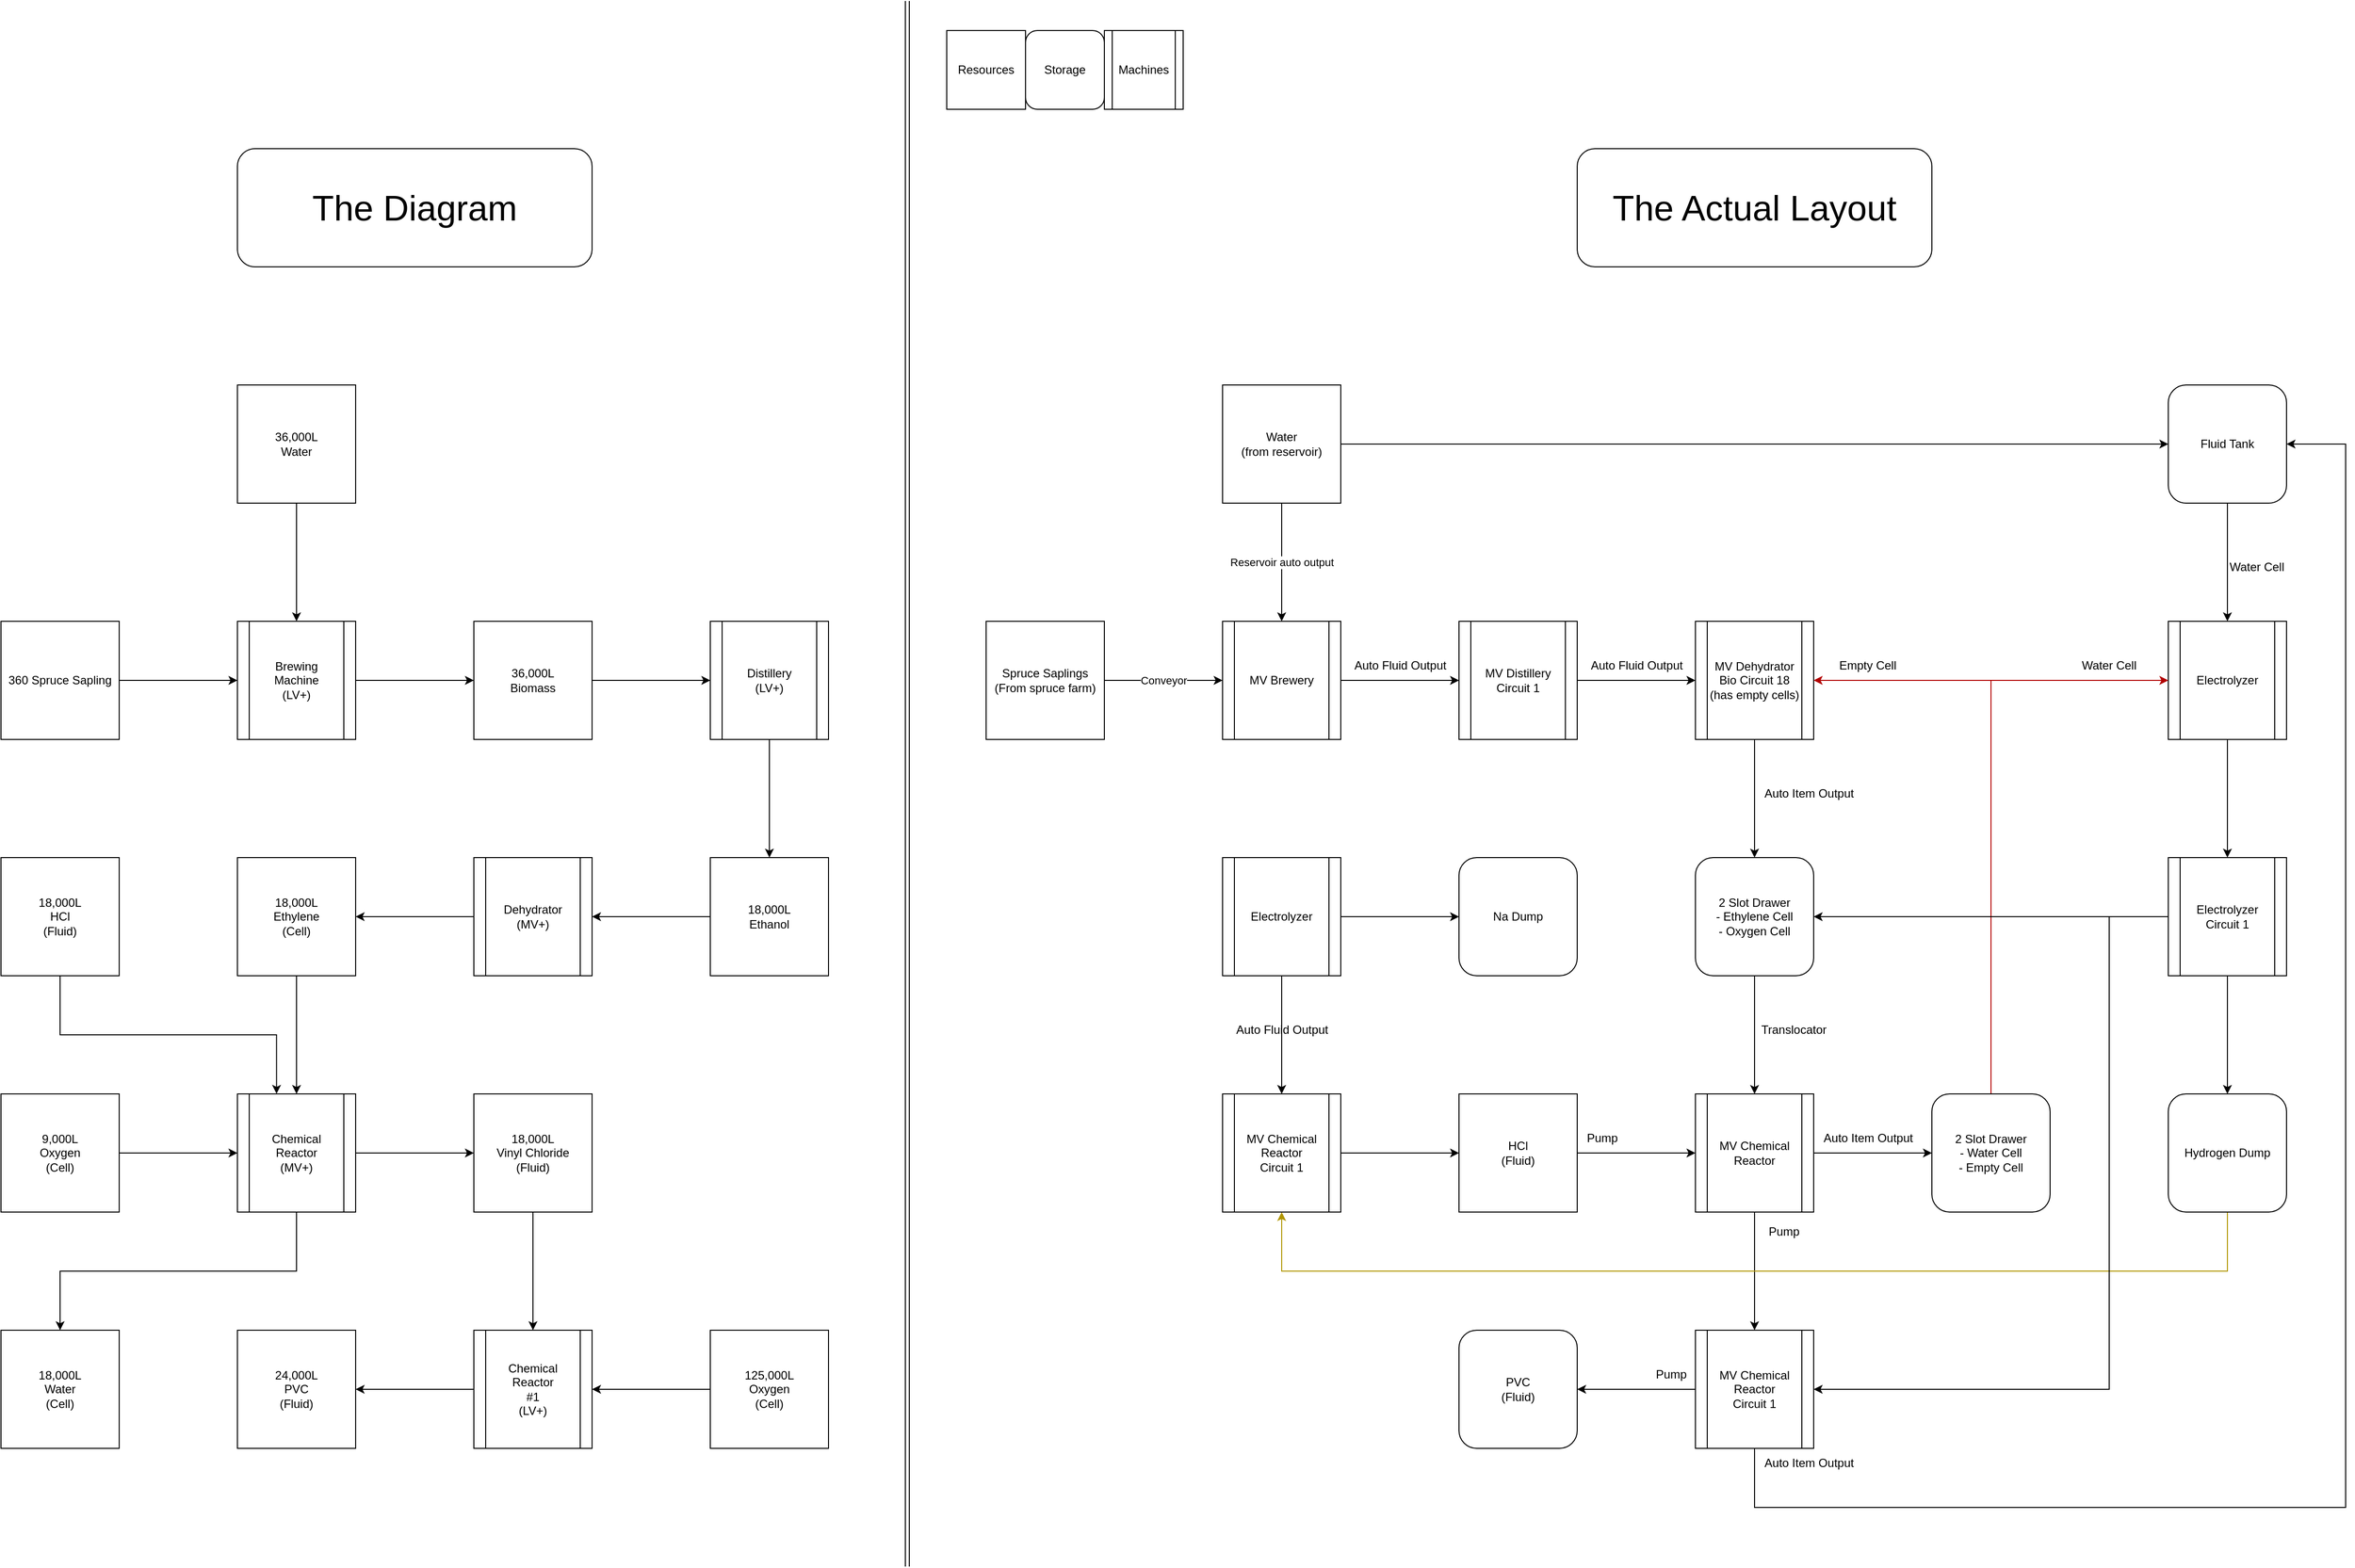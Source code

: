 <mxfile version="21.0.4" type="github">
  <diagram name="Page-1" id="oLp8PXrFoAo25mWbSfcb">
    <mxGraphModel dx="1466" dy="1898" grid="1" gridSize="10" guides="1" tooltips="1" connect="1" arrows="1" fold="1" page="1" pageScale="1" pageWidth="850" pageHeight="1100" math="0" shadow="0">
      <root>
        <mxCell id="0" />
        <mxCell id="1" parent="0" />
        <mxCell id="z9_6NJVO3Y7MdxRCK-k6-3" value="" style="edgeStyle=orthogonalEdgeStyle;rounded=0;orthogonalLoop=1;jettySize=auto;html=1;entryX=0;entryY=0.5;entryDx=0;entryDy=0;" parent="1" source="z9_6NJVO3Y7MdxRCK-k6-1" target="0bMyIWMPU83hLZPshQtl-1" edge="1">
          <mxGeometry relative="1" as="geometry">
            <mxPoint x="360" y="-80" as="targetPoint" />
            <Array as="points" />
          </mxGeometry>
        </mxCell>
        <mxCell id="z9_6NJVO3Y7MdxRCK-k6-1" value="360 Spruce Sapling" style="whiteSpace=wrap;html=1;aspect=fixed;" parent="1" vertex="1">
          <mxGeometry x="120" y="-160" width="120" height="120" as="geometry" />
        </mxCell>
        <mxCell id="0bMyIWMPU83hLZPshQtl-6" style="edgeStyle=orthogonalEdgeStyle;rounded=0;orthogonalLoop=1;jettySize=auto;html=1;entryX=0.5;entryY=0;entryDx=0;entryDy=0;" edge="1" parent="1" source="z9_6NJVO3Y7MdxRCK-k6-4" target="0bMyIWMPU83hLZPshQtl-1">
          <mxGeometry relative="1" as="geometry" />
        </mxCell>
        <mxCell id="z9_6NJVO3Y7MdxRCK-k6-4" value="36,000L&lt;br&gt;Water" style="whiteSpace=wrap;html=1;aspect=fixed;" parent="1" vertex="1">
          <mxGeometry x="360" y="-400" width="120" height="120" as="geometry" />
        </mxCell>
        <mxCell id="0bMyIWMPU83hLZPshQtl-8" style="edgeStyle=orthogonalEdgeStyle;rounded=0;orthogonalLoop=1;jettySize=auto;html=1;exitX=1;exitY=0.5;exitDx=0;exitDy=0;entryX=0;entryY=0.5;entryDx=0;entryDy=0;" edge="1" parent="1" source="z9_6NJVO3Y7MdxRCK-k6-6" target="0bMyIWMPU83hLZPshQtl-2">
          <mxGeometry relative="1" as="geometry" />
        </mxCell>
        <mxCell id="z9_6NJVO3Y7MdxRCK-k6-6" value="36,000L&lt;br&gt;Biomass" style="whiteSpace=wrap;html=1;aspect=fixed;" parent="1" vertex="1">
          <mxGeometry x="600" y="-160" width="120" height="120" as="geometry" />
        </mxCell>
        <mxCell id="0bMyIWMPU83hLZPshQtl-11" style="edgeStyle=orthogonalEdgeStyle;rounded=0;orthogonalLoop=1;jettySize=auto;html=1;" edge="1" parent="1" source="z9_6NJVO3Y7MdxRCK-k6-12" target="0bMyIWMPU83hLZPshQtl-4">
          <mxGeometry relative="1" as="geometry" />
        </mxCell>
        <mxCell id="z9_6NJVO3Y7MdxRCK-k6-12" value="18,000L&lt;br&gt;Ethanol" style="whiteSpace=wrap;html=1;aspect=fixed;" parent="1" vertex="1">
          <mxGeometry x="840" y="80" width="120" height="120" as="geometry" />
        </mxCell>
        <mxCell id="0bMyIWMPU83hLZPshQtl-16" style="edgeStyle=orthogonalEdgeStyle;rounded=0;orthogonalLoop=1;jettySize=auto;html=1;entryX=0.5;entryY=0;entryDx=0;entryDy=0;" edge="1" parent="1" source="z9_6NJVO3Y7MdxRCK-k6-21" target="0bMyIWMPU83hLZPshQtl-15">
          <mxGeometry relative="1" as="geometry" />
        </mxCell>
        <mxCell id="z9_6NJVO3Y7MdxRCK-k6-21" value="18,000L&lt;br&gt;Ethylene&lt;br&gt;(Cell)" style="whiteSpace=wrap;html=1;aspect=fixed;" parent="1" vertex="1">
          <mxGeometry x="360" y="80" width="120" height="120" as="geometry" />
        </mxCell>
        <mxCell id="0bMyIWMPU83hLZPshQtl-7" style="edgeStyle=orthogonalEdgeStyle;rounded=0;orthogonalLoop=1;jettySize=auto;html=1;exitX=1;exitY=0.5;exitDx=0;exitDy=0;entryX=0;entryY=0.5;entryDx=0;entryDy=0;" edge="1" parent="1" source="0bMyIWMPU83hLZPshQtl-1" target="z9_6NJVO3Y7MdxRCK-k6-6">
          <mxGeometry relative="1" as="geometry" />
        </mxCell>
        <mxCell id="0bMyIWMPU83hLZPshQtl-1" value="Brewing&lt;br&gt;Machine&lt;br&gt;(LV+)" style="shape=process;whiteSpace=wrap;html=1;backgroundOutline=1;" vertex="1" parent="1">
          <mxGeometry x="360" y="-160" width="120" height="120" as="geometry" />
        </mxCell>
        <mxCell id="0bMyIWMPU83hLZPshQtl-10" style="edgeStyle=orthogonalEdgeStyle;rounded=0;orthogonalLoop=1;jettySize=auto;html=1;exitX=0.5;exitY=1;exitDx=0;exitDy=0;entryX=0.5;entryY=0;entryDx=0;entryDy=0;" edge="1" parent="1" source="0bMyIWMPU83hLZPshQtl-2" target="z9_6NJVO3Y7MdxRCK-k6-12">
          <mxGeometry relative="1" as="geometry" />
        </mxCell>
        <mxCell id="0bMyIWMPU83hLZPshQtl-2" value="Distillery&lt;br&gt;(LV+)" style="shape=process;whiteSpace=wrap;html=1;backgroundOutline=1;" vertex="1" parent="1">
          <mxGeometry x="840" y="-160" width="120" height="120" as="geometry" />
        </mxCell>
        <mxCell id="0bMyIWMPU83hLZPshQtl-12" style="edgeStyle=orthogonalEdgeStyle;rounded=0;orthogonalLoop=1;jettySize=auto;html=1;exitX=0;exitY=0.5;exitDx=0;exitDy=0;" edge="1" parent="1" source="0bMyIWMPU83hLZPshQtl-4" target="z9_6NJVO3Y7MdxRCK-k6-21">
          <mxGeometry relative="1" as="geometry" />
        </mxCell>
        <mxCell id="0bMyIWMPU83hLZPshQtl-4" value="Dehydrator&lt;br&gt;(MV+)" style="shape=process;whiteSpace=wrap;html=1;backgroundOutline=1;" vertex="1" parent="1">
          <mxGeometry x="600" y="80" width="120" height="120" as="geometry" />
        </mxCell>
        <mxCell id="0bMyIWMPU83hLZPshQtl-17" style="edgeStyle=orthogonalEdgeStyle;rounded=0;orthogonalLoop=1;jettySize=auto;html=1;entryX=0.331;entryY=-0.001;entryDx=0;entryDy=0;entryPerimeter=0;" edge="1" parent="1" source="0bMyIWMPU83hLZPshQtl-13" target="0bMyIWMPU83hLZPshQtl-15">
          <mxGeometry relative="1" as="geometry">
            <Array as="points">
              <mxPoint x="180" y="260" />
              <mxPoint x="400" y="260" />
            </Array>
          </mxGeometry>
        </mxCell>
        <mxCell id="0bMyIWMPU83hLZPshQtl-13" value="18,000L&lt;br&gt;HCl&lt;br&gt;(Fluid)" style="whiteSpace=wrap;html=1;aspect=fixed;" vertex="1" parent="1">
          <mxGeometry x="120" y="80" width="120" height="120" as="geometry" />
        </mxCell>
        <mxCell id="0bMyIWMPU83hLZPshQtl-18" style="edgeStyle=orthogonalEdgeStyle;rounded=0;orthogonalLoop=1;jettySize=auto;html=1;entryX=0;entryY=0.5;entryDx=0;entryDy=0;" edge="1" parent="1" source="0bMyIWMPU83hLZPshQtl-14" target="0bMyIWMPU83hLZPshQtl-15">
          <mxGeometry relative="1" as="geometry" />
        </mxCell>
        <mxCell id="0bMyIWMPU83hLZPshQtl-14" value="9,000L&lt;br&gt;Oxygen&lt;br&gt;(Cell)" style="whiteSpace=wrap;html=1;aspect=fixed;" vertex="1" parent="1">
          <mxGeometry x="120" y="320" width="120" height="120" as="geometry" />
        </mxCell>
        <mxCell id="0bMyIWMPU83hLZPshQtl-20" style="edgeStyle=orthogonalEdgeStyle;rounded=0;orthogonalLoop=1;jettySize=auto;html=1;entryX=0;entryY=0.5;entryDx=0;entryDy=0;" edge="1" parent="1" source="0bMyIWMPU83hLZPshQtl-15" target="0bMyIWMPU83hLZPshQtl-19">
          <mxGeometry relative="1" as="geometry" />
        </mxCell>
        <mxCell id="0bMyIWMPU83hLZPshQtl-22" style="edgeStyle=orthogonalEdgeStyle;rounded=0;orthogonalLoop=1;jettySize=auto;html=1;entryX=0.5;entryY=0;entryDx=0;entryDy=0;" edge="1" parent="1" source="0bMyIWMPU83hLZPshQtl-15" target="0bMyIWMPU83hLZPshQtl-21">
          <mxGeometry relative="1" as="geometry">
            <Array as="points">
              <mxPoint x="420" y="500" />
              <mxPoint x="180" y="500" />
            </Array>
          </mxGeometry>
        </mxCell>
        <mxCell id="0bMyIWMPU83hLZPshQtl-15" value="Chemical Reactor&lt;br&gt;(MV+)" style="shape=process;whiteSpace=wrap;html=1;backgroundOutline=1;" vertex="1" parent="1">
          <mxGeometry x="360" y="320" width="120" height="120" as="geometry" />
        </mxCell>
        <mxCell id="0bMyIWMPU83hLZPshQtl-31" style="edgeStyle=orthogonalEdgeStyle;rounded=0;orthogonalLoop=1;jettySize=auto;html=1;entryX=0.5;entryY=0;entryDx=0;entryDy=0;" edge="1" parent="1" source="0bMyIWMPU83hLZPshQtl-19" target="0bMyIWMPU83hLZPshQtl-28">
          <mxGeometry relative="1" as="geometry" />
        </mxCell>
        <mxCell id="0bMyIWMPU83hLZPshQtl-19" value="18,000L&lt;br&gt;Vinyl Chloride&lt;br&gt;(Fluid)" style="whiteSpace=wrap;html=1;aspect=fixed;" vertex="1" parent="1">
          <mxGeometry x="600" y="320" width="120" height="120" as="geometry" />
        </mxCell>
        <mxCell id="0bMyIWMPU83hLZPshQtl-21" value="18,000L&lt;br&gt;Water&lt;br&gt;(Cell)" style="whiteSpace=wrap;html=1;aspect=fixed;" vertex="1" parent="1">
          <mxGeometry x="120" y="560" width="120" height="120" as="geometry" />
        </mxCell>
        <mxCell id="0bMyIWMPU83hLZPshQtl-34" style="edgeStyle=orthogonalEdgeStyle;rounded=0;orthogonalLoop=1;jettySize=auto;html=1;entryX=1;entryY=0.5;entryDx=0;entryDy=0;" edge="1" parent="1" source="0bMyIWMPU83hLZPshQtl-28" target="0bMyIWMPU83hLZPshQtl-33">
          <mxGeometry relative="1" as="geometry" />
        </mxCell>
        <mxCell id="0bMyIWMPU83hLZPshQtl-28" value="Chemical Reactor&lt;br&gt;#1&lt;br&gt;(LV+)" style="shape=process;whiteSpace=wrap;html=1;backgroundOutline=1;" vertex="1" parent="1">
          <mxGeometry x="600" y="560" width="120" height="120" as="geometry" />
        </mxCell>
        <mxCell id="0bMyIWMPU83hLZPshQtl-30" style="edgeStyle=orthogonalEdgeStyle;rounded=0;orthogonalLoop=1;jettySize=auto;html=1;entryX=1;entryY=0.5;entryDx=0;entryDy=0;" edge="1" parent="1" source="0bMyIWMPU83hLZPshQtl-29" target="0bMyIWMPU83hLZPshQtl-28">
          <mxGeometry relative="1" as="geometry" />
        </mxCell>
        <mxCell id="0bMyIWMPU83hLZPshQtl-29" value="125,000L&lt;br&gt;Oxygen&lt;br&gt;(Cell)" style="whiteSpace=wrap;html=1;aspect=fixed;" vertex="1" parent="1">
          <mxGeometry x="840" y="560" width="120" height="120" as="geometry" />
        </mxCell>
        <mxCell id="0bMyIWMPU83hLZPshQtl-33" value="24,000L&lt;br&gt;PVC&lt;br&gt;(Fluid)" style="whiteSpace=wrap;html=1;aspect=fixed;" vertex="1" parent="1">
          <mxGeometry x="360" y="560" width="120" height="120" as="geometry" />
        </mxCell>
        <mxCell id="0bMyIWMPU83hLZPshQtl-35" value="&lt;font style=&quot;font-size: 36px;&quot;&gt;The Diagram&lt;/font&gt;" style="rounded=1;whiteSpace=wrap;html=1;" vertex="1" parent="1">
          <mxGeometry x="360" y="-640" width="360" height="120" as="geometry" />
        </mxCell>
        <mxCell id="0bMyIWMPU83hLZPshQtl-36" value="&lt;font style=&quot;font-size: 36px;&quot;&gt;The Actual Layout&lt;/font&gt;" style="rounded=1;whiteSpace=wrap;html=1;" vertex="1" parent="1">
          <mxGeometry x="1720" y="-640" width="360" height="120" as="geometry" />
        </mxCell>
        <mxCell id="0bMyIWMPU83hLZPshQtl-39" value="Resources" style="rounded=0;whiteSpace=wrap;html=1;" vertex="1" parent="1">
          <mxGeometry x="1080" y="-760" width="80" height="80" as="geometry" />
        </mxCell>
        <mxCell id="0bMyIWMPU83hLZPshQtl-41" value="Machines" style="shape=process;whiteSpace=wrap;html=1;backgroundOutline=1;" vertex="1" parent="1">
          <mxGeometry x="1240" y="-760" width="80" height="80" as="geometry" />
        </mxCell>
        <mxCell id="0bMyIWMPU83hLZPshQtl-44" value="MV Brewery" style="shape=process;whiteSpace=wrap;html=1;backgroundOutline=1;" vertex="1" parent="1">
          <mxGeometry x="1360" y="-160" width="120" height="120" as="geometry" />
        </mxCell>
        <mxCell id="0bMyIWMPU83hLZPshQtl-45" value="Spruce Saplings&lt;br&gt;(From spruce farm)" style="whiteSpace=wrap;html=1;aspect=fixed;rounded=0;glass=0;shadow=0;" vertex="1" parent="1">
          <mxGeometry x="1120" y="-160" width="120" height="120" as="geometry" />
        </mxCell>
        <mxCell id="0bMyIWMPU83hLZPshQtl-114" style="edgeStyle=orthogonalEdgeStyle;rounded=0;orthogonalLoop=1;jettySize=auto;html=1;entryX=0;entryY=0.5;entryDx=0;entryDy=0;" edge="1" parent="1" source="0bMyIWMPU83hLZPshQtl-54" target="0bMyIWMPU83hLZPshQtl-111">
          <mxGeometry relative="1" as="geometry" />
        </mxCell>
        <mxCell id="0bMyIWMPU83hLZPshQtl-54" value="Water&lt;br&gt;(from reservoir)" style="whiteSpace=wrap;html=1;aspect=fixed;" vertex="1" parent="1">
          <mxGeometry x="1360" y="-400" width="120" height="120" as="geometry" />
        </mxCell>
        <mxCell id="0bMyIWMPU83hLZPshQtl-68" style="edgeStyle=orthogonalEdgeStyle;rounded=0;orthogonalLoop=1;jettySize=auto;html=1;entryX=0;entryY=0.5;entryDx=0;entryDy=0;" edge="1" parent="1" source="0bMyIWMPU83hLZPshQtl-57" target="0bMyIWMPU83hLZPshQtl-67">
          <mxGeometry relative="1" as="geometry" />
        </mxCell>
        <mxCell id="0bMyIWMPU83hLZPshQtl-57" value="MV Distillery&lt;br&gt;Circuit 1" style="shape=process;whiteSpace=wrap;html=1;backgroundOutline=1;" vertex="1" parent="1">
          <mxGeometry x="1600" y="-160" width="120" height="120" as="geometry" />
        </mxCell>
        <mxCell id="0bMyIWMPU83hLZPshQtl-60" value="" style="endArrow=classic;html=1;rounded=0;entryX=0.5;entryY=0;entryDx=0;entryDy=0;" edge="1" parent="1" target="0bMyIWMPU83hLZPshQtl-44">
          <mxGeometry relative="1" as="geometry">
            <mxPoint x="1420" y="-280" as="sourcePoint" />
            <mxPoint x="1520" y="-280" as="targetPoint" />
          </mxGeometry>
        </mxCell>
        <mxCell id="0bMyIWMPU83hLZPshQtl-61" value="Reservoir auto output" style="edgeLabel;resizable=0;html=1;align=center;verticalAlign=middle;" connectable="0" vertex="1" parent="0bMyIWMPU83hLZPshQtl-60">
          <mxGeometry relative="1" as="geometry" />
        </mxCell>
        <mxCell id="0bMyIWMPU83hLZPshQtl-62" value="" style="endArrow=classic;html=1;rounded=0;" edge="1" parent="1" target="0bMyIWMPU83hLZPshQtl-44">
          <mxGeometry relative="1" as="geometry">
            <mxPoint x="1240" y="-100" as="sourcePoint" />
            <mxPoint x="1340" y="-100" as="targetPoint" />
          </mxGeometry>
        </mxCell>
        <mxCell id="0bMyIWMPU83hLZPshQtl-63" value="Conveyor" style="edgeLabel;resizable=0;html=1;align=center;verticalAlign=middle;" connectable="0" vertex="1" parent="0bMyIWMPU83hLZPshQtl-62">
          <mxGeometry relative="1" as="geometry" />
        </mxCell>
        <mxCell id="0bMyIWMPU83hLZPshQtl-64" value="" style="endArrow=classic;html=1;rounded=0;entryX=0;entryY=0.5;entryDx=0;entryDy=0;" edge="1" parent="1" target="0bMyIWMPU83hLZPshQtl-57">
          <mxGeometry relative="1" as="geometry">
            <mxPoint x="1480" y="-100" as="sourcePoint" />
            <mxPoint x="1580" y="-100" as="targetPoint" />
          </mxGeometry>
        </mxCell>
        <mxCell id="0bMyIWMPU83hLZPshQtl-66" value="Auto Fluid Output" style="text;html=1;align=center;verticalAlign=middle;resizable=0;points=[];autosize=1;strokeColor=none;fillColor=none;" vertex="1" parent="1">
          <mxGeometry x="1480" y="-130" width="120" height="30" as="geometry" />
        </mxCell>
        <mxCell id="0bMyIWMPU83hLZPshQtl-101" style="edgeStyle=orthogonalEdgeStyle;rounded=0;orthogonalLoop=1;jettySize=auto;html=1;entryX=0.5;entryY=0;entryDx=0;entryDy=0;" edge="1" parent="1" source="0bMyIWMPU83hLZPshQtl-67" target="0bMyIWMPU83hLZPshQtl-74">
          <mxGeometry relative="1" as="geometry" />
        </mxCell>
        <mxCell id="0bMyIWMPU83hLZPshQtl-67" value="MV Dehydrator&lt;br&gt;Bio Circuit 18&lt;br&gt;(has empty cells)" style="shape=process;whiteSpace=wrap;html=1;backgroundOutline=1;" vertex="1" parent="1">
          <mxGeometry x="1840" y="-160" width="120" height="120" as="geometry" />
        </mxCell>
        <mxCell id="0bMyIWMPU83hLZPshQtl-70" value="Auto Fluid Output" style="text;html=1;align=center;verticalAlign=middle;resizable=0;points=[];autosize=1;strokeColor=none;fillColor=none;" vertex="1" parent="1">
          <mxGeometry x="1720" y="-130" width="120" height="30" as="geometry" />
        </mxCell>
        <mxCell id="0bMyIWMPU83hLZPshQtl-103" style="edgeStyle=orthogonalEdgeStyle;rounded=0;orthogonalLoop=1;jettySize=auto;html=1;entryX=0.5;entryY=0;entryDx=0;entryDy=0;" edge="1" parent="1" source="0bMyIWMPU83hLZPshQtl-74" target="0bMyIWMPU83hLZPshQtl-86">
          <mxGeometry relative="1" as="geometry" />
        </mxCell>
        <mxCell id="0bMyIWMPU83hLZPshQtl-74" value="2 Slot Drawer&lt;br&gt;- Ethylene Cell&lt;br&gt;- Oxygen Cell" style="rounded=1;whiteSpace=wrap;html=1;" vertex="1" parent="1">
          <mxGeometry x="1840" y="80" width="120" height="120" as="geometry" />
        </mxCell>
        <mxCell id="0bMyIWMPU83hLZPshQtl-75" value="Storage" style="rounded=1;whiteSpace=wrap;html=1;" vertex="1" parent="1">
          <mxGeometry x="1160" y="-760" width="80" height="80" as="geometry" />
        </mxCell>
        <mxCell id="0bMyIWMPU83hLZPshQtl-102" style="edgeStyle=orthogonalEdgeStyle;rounded=0;orthogonalLoop=1;jettySize=auto;html=1;entryX=0;entryY=0.5;entryDx=0;entryDy=0;" edge="1" parent="1" source="0bMyIWMPU83hLZPshQtl-86" target="0bMyIWMPU83hLZPshQtl-90">
          <mxGeometry relative="1" as="geometry" />
        </mxCell>
        <mxCell id="0bMyIWMPU83hLZPshQtl-137" style="edgeStyle=orthogonalEdgeStyle;rounded=0;orthogonalLoop=1;jettySize=auto;html=1;entryX=0.5;entryY=0;entryDx=0;entryDy=0;" edge="1" parent="1" source="0bMyIWMPU83hLZPshQtl-86" target="0bMyIWMPU83hLZPshQtl-126">
          <mxGeometry relative="1" as="geometry" />
        </mxCell>
        <mxCell id="0bMyIWMPU83hLZPshQtl-86" value="MV Chemical&lt;br&gt;Reactor&lt;br&gt;" style="shape=process;whiteSpace=wrap;html=1;backgroundOutline=1;" vertex="1" parent="1">
          <mxGeometry x="1840" y="320" width="120" height="120" as="geometry" />
        </mxCell>
        <mxCell id="0bMyIWMPU83hLZPshQtl-105" style="edgeStyle=orthogonalEdgeStyle;rounded=0;orthogonalLoop=1;jettySize=auto;html=1;entryX=1;entryY=0.5;entryDx=0;entryDy=0;fillColor=#e51400;strokeColor=#B20000;" edge="1" parent="1" source="0bMyIWMPU83hLZPshQtl-90" target="0bMyIWMPU83hLZPshQtl-67">
          <mxGeometry relative="1" as="geometry">
            <Array as="points">
              <mxPoint x="2140" y="-100" />
            </Array>
          </mxGeometry>
        </mxCell>
        <mxCell id="0bMyIWMPU83hLZPshQtl-90" value="2 Slot Drawer&lt;br&gt;- Water Cell&lt;br&gt;- Empty Cell" style="rounded=1;whiteSpace=wrap;html=1;" vertex="1" parent="1">
          <mxGeometry x="2080" y="320" width="120" height="120" as="geometry" />
        </mxCell>
        <mxCell id="0bMyIWMPU83hLZPshQtl-107" value="Translocator" style="text;html=1;strokeColor=none;fillColor=none;align=center;verticalAlign=middle;whiteSpace=wrap;rounded=0;" vertex="1" parent="1">
          <mxGeometry x="1910" y="240" width="60" height="30" as="geometry" />
        </mxCell>
        <mxCell id="0bMyIWMPU83hLZPshQtl-108" value="Auto Item Output" style="text;html=1;align=center;verticalAlign=middle;resizable=0;points=[];autosize=1;strokeColor=none;fillColor=none;" vertex="1" parent="1">
          <mxGeometry x="1960" y="350" width="110" height="30" as="geometry" />
        </mxCell>
        <mxCell id="0bMyIWMPU83hLZPshQtl-109" value="Auto Item Output" style="text;html=1;align=center;verticalAlign=middle;resizable=0;points=[];autosize=1;strokeColor=none;fillColor=none;" vertex="1" parent="1">
          <mxGeometry x="1900" width="110" height="30" as="geometry" />
        </mxCell>
        <mxCell id="0bMyIWMPU83hLZPshQtl-117" style="edgeStyle=orthogonalEdgeStyle;rounded=0;orthogonalLoop=1;jettySize=auto;html=1;entryX=0.5;entryY=0;entryDx=0;entryDy=0;" edge="1" parent="1" source="0bMyIWMPU83hLZPshQtl-110" target="0bMyIWMPU83hLZPshQtl-116">
          <mxGeometry relative="1" as="geometry" />
        </mxCell>
        <mxCell id="0bMyIWMPU83hLZPshQtl-110" value="Electrolyzer" style="shape=process;whiteSpace=wrap;html=1;backgroundOutline=1;" vertex="1" parent="1">
          <mxGeometry x="2320" y="-160" width="120" height="120" as="geometry" />
        </mxCell>
        <mxCell id="0bMyIWMPU83hLZPshQtl-112" style="edgeStyle=orthogonalEdgeStyle;rounded=0;orthogonalLoop=1;jettySize=auto;html=1;entryX=0.5;entryY=0;entryDx=0;entryDy=0;" edge="1" parent="1" source="0bMyIWMPU83hLZPshQtl-111" target="0bMyIWMPU83hLZPshQtl-110">
          <mxGeometry relative="1" as="geometry" />
        </mxCell>
        <mxCell id="0bMyIWMPU83hLZPshQtl-111" value="Fluid Tank" style="rounded=1;whiteSpace=wrap;html=1;" vertex="1" parent="1">
          <mxGeometry x="2320" y="-400" width="120" height="120" as="geometry" />
        </mxCell>
        <mxCell id="0bMyIWMPU83hLZPshQtl-113" value="Water Cell" style="text;html=1;strokeColor=none;fillColor=none;align=center;verticalAlign=middle;whiteSpace=wrap;rounded=0;" vertex="1" parent="1">
          <mxGeometry x="2380" y="-230" width="60" height="30" as="geometry" />
        </mxCell>
        <mxCell id="0bMyIWMPU83hLZPshQtl-119" style="edgeStyle=orthogonalEdgeStyle;rounded=0;orthogonalLoop=1;jettySize=auto;html=1;entryX=0.5;entryY=0;entryDx=0;entryDy=0;" edge="1" parent="1" source="0bMyIWMPU83hLZPshQtl-116" target="0bMyIWMPU83hLZPshQtl-118">
          <mxGeometry relative="1" as="geometry" />
        </mxCell>
        <mxCell id="0bMyIWMPU83hLZPshQtl-120" style="edgeStyle=orthogonalEdgeStyle;rounded=0;orthogonalLoop=1;jettySize=auto;html=1;entryX=1;entryY=0.5;entryDx=0;entryDy=0;" edge="1" parent="1" source="0bMyIWMPU83hLZPshQtl-116" target="0bMyIWMPU83hLZPshQtl-74">
          <mxGeometry relative="1" as="geometry" />
        </mxCell>
        <mxCell id="0bMyIWMPU83hLZPshQtl-116" value="Electrolyzer&lt;br&gt;Circuit 1" style="shape=process;whiteSpace=wrap;html=1;backgroundOutline=1;" vertex="1" parent="1">
          <mxGeometry x="2320" y="80" width="120" height="120" as="geometry" />
        </mxCell>
        <mxCell id="0bMyIWMPU83hLZPshQtl-136" style="edgeStyle=orthogonalEdgeStyle;rounded=0;orthogonalLoop=1;jettySize=auto;html=1;entryX=0.5;entryY=1;entryDx=0;entryDy=0;fillColor=#e3c800;strokeColor=#B09500;" edge="1" parent="1" source="0bMyIWMPU83hLZPshQtl-118" target="0bMyIWMPU83hLZPshQtl-135">
          <mxGeometry relative="1" as="geometry">
            <mxPoint x="1420" y="500" as="targetPoint" />
            <Array as="points">
              <mxPoint x="2380" y="500" />
              <mxPoint x="1420" y="500" />
            </Array>
          </mxGeometry>
        </mxCell>
        <mxCell id="0bMyIWMPU83hLZPshQtl-118" value="Hydrogen Dump" style="rounded=1;whiteSpace=wrap;html=1;" vertex="1" parent="1">
          <mxGeometry x="2320" y="320" width="120" height="120" as="geometry" />
        </mxCell>
        <mxCell id="0bMyIWMPU83hLZPshQtl-121" value="" style="endArrow=classic;html=1;rounded=0;entryX=0;entryY=0.5;entryDx=0;entryDy=0;fillColor=#e51400;strokeColor=#B20000;" edge="1" parent="1" target="0bMyIWMPU83hLZPshQtl-110">
          <mxGeometry width="50" height="50" relative="1" as="geometry">
            <mxPoint x="2140" y="-100" as="sourcePoint" />
            <mxPoint x="2190" y="-150" as="targetPoint" />
          </mxGeometry>
        </mxCell>
        <mxCell id="0bMyIWMPU83hLZPshQtl-122" value="Empty Cell" style="text;html=1;strokeColor=none;fillColor=none;align=center;verticalAlign=middle;whiteSpace=wrap;rounded=0;" vertex="1" parent="1">
          <mxGeometry x="1985" y="-130" width="60" height="30" as="geometry" />
        </mxCell>
        <mxCell id="0bMyIWMPU83hLZPshQtl-123" value="Water Cell" style="text;html=1;strokeColor=none;fillColor=none;align=center;verticalAlign=middle;whiteSpace=wrap;rounded=0;" vertex="1" parent="1">
          <mxGeometry x="2230" y="-130" width="60" height="30" as="geometry" />
        </mxCell>
        <mxCell id="0bMyIWMPU83hLZPshQtl-125" style="edgeStyle=orthogonalEdgeStyle;rounded=0;orthogonalLoop=1;jettySize=auto;html=1;entryX=0;entryY=0.5;entryDx=0;entryDy=0;" edge="1" parent="1" source="0bMyIWMPU83hLZPshQtl-124" target="0bMyIWMPU83hLZPshQtl-86">
          <mxGeometry relative="1" as="geometry" />
        </mxCell>
        <mxCell id="0bMyIWMPU83hLZPshQtl-124" value="HCl&lt;br&gt;(Fluid)" style="whiteSpace=wrap;html=1;aspect=fixed;" vertex="1" parent="1">
          <mxGeometry x="1600" y="320" width="120" height="120" as="geometry" />
        </mxCell>
        <mxCell id="0bMyIWMPU83hLZPshQtl-131" style="edgeStyle=orthogonalEdgeStyle;rounded=0;orthogonalLoop=1;jettySize=auto;html=1;entryX=1;entryY=0.5;entryDx=0;entryDy=0;" edge="1" parent="1" source="0bMyIWMPU83hLZPshQtl-126" target="0bMyIWMPU83hLZPshQtl-130">
          <mxGeometry relative="1" as="geometry" />
        </mxCell>
        <mxCell id="0bMyIWMPU83hLZPshQtl-126" value="MV Chemical&lt;br&gt;Reactor&lt;br&gt;Circuit 1" style="shape=process;whiteSpace=wrap;html=1;backgroundOutline=1;" vertex="1" parent="1">
          <mxGeometry x="1840" y="560" width="120" height="120" as="geometry" />
        </mxCell>
        <mxCell id="0bMyIWMPU83hLZPshQtl-128" value="" style="endArrow=classic;html=1;rounded=0;entryX=1;entryY=0.5;entryDx=0;entryDy=0;" edge="1" parent="1" target="0bMyIWMPU83hLZPshQtl-126">
          <mxGeometry width="50" height="50" relative="1" as="geometry">
            <mxPoint x="2260" y="140" as="sourcePoint" />
            <mxPoint x="2290" y="270" as="targetPoint" />
            <Array as="points">
              <mxPoint x="2260" y="620" />
            </Array>
          </mxGeometry>
        </mxCell>
        <mxCell id="0bMyIWMPU83hLZPshQtl-129" value="Pump" style="text;html=1;strokeColor=none;fillColor=none;align=center;verticalAlign=middle;whiteSpace=wrap;rounded=0;" vertex="1" parent="1">
          <mxGeometry x="1900" y="440" width="60" height="40" as="geometry" />
        </mxCell>
        <mxCell id="0bMyIWMPU83hLZPshQtl-130" value="PVC&lt;br&gt;(Fluid)" style="rounded=1;whiteSpace=wrap;html=1;" vertex="1" parent="1">
          <mxGeometry x="1600" y="560" width="120" height="120" as="geometry" />
        </mxCell>
        <mxCell id="0bMyIWMPU83hLZPshQtl-132" value="Pump" style="text;html=1;align=center;verticalAlign=middle;resizable=0;points=[];autosize=1;strokeColor=none;fillColor=none;" vertex="1" parent="1">
          <mxGeometry x="1790" y="590" width="50" height="30" as="geometry" />
        </mxCell>
        <mxCell id="0bMyIWMPU83hLZPshQtl-133" value="" style="endArrow=classic;html=1;rounded=0;exitX=0.5;exitY=1;exitDx=0;exitDy=0;entryX=1;entryY=0.5;entryDx=0;entryDy=0;" edge="1" parent="1" source="0bMyIWMPU83hLZPshQtl-126" target="0bMyIWMPU83hLZPshQtl-111">
          <mxGeometry width="50" height="50" relative="1" as="geometry">
            <mxPoint x="1920" y="800" as="sourcePoint" />
            <mxPoint x="2500" y="-340" as="targetPoint" />
            <Array as="points">
              <mxPoint x="1900" y="740" />
              <mxPoint x="2500" y="740" />
              <mxPoint x="2500" y="-340" />
            </Array>
          </mxGeometry>
        </mxCell>
        <mxCell id="0bMyIWMPU83hLZPshQtl-134" value="" style="shape=link;html=1;rounded=0;" edge="1" parent="1">
          <mxGeometry width="100" relative="1" as="geometry">
            <mxPoint x="1040" y="-790" as="sourcePoint" />
            <mxPoint x="1040" y="800" as="targetPoint" />
          </mxGeometry>
        </mxCell>
        <mxCell id="0bMyIWMPU83hLZPshQtl-138" style="edgeStyle=orthogonalEdgeStyle;rounded=0;orthogonalLoop=1;jettySize=auto;html=1;entryX=0;entryY=0.5;entryDx=0;entryDy=0;" edge="1" parent="1" source="0bMyIWMPU83hLZPshQtl-135" target="0bMyIWMPU83hLZPshQtl-124">
          <mxGeometry relative="1" as="geometry" />
        </mxCell>
        <mxCell id="0bMyIWMPU83hLZPshQtl-135" value="MV Chemical&lt;br&gt;Reactor&lt;br&gt;Circuit 1" style="shape=process;whiteSpace=wrap;html=1;backgroundOutline=1;" vertex="1" parent="1">
          <mxGeometry x="1360" y="320" width="120" height="120" as="geometry" />
        </mxCell>
        <mxCell id="0bMyIWMPU83hLZPshQtl-140" style="edgeStyle=orthogonalEdgeStyle;rounded=0;orthogonalLoop=1;jettySize=auto;html=1;entryX=0.5;entryY=0;entryDx=0;entryDy=0;" edge="1" parent="1" source="0bMyIWMPU83hLZPshQtl-139" target="0bMyIWMPU83hLZPshQtl-135">
          <mxGeometry relative="1" as="geometry" />
        </mxCell>
        <mxCell id="0bMyIWMPU83hLZPshQtl-143" style="edgeStyle=orthogonalEdgeStyle;rounded=0;orthogonalLoop=1;jettySize=auto;html=1;entryX=0;entryY=0.5;entryDx=0;entryDy=0;" edge="1" parent="1" source="0bMyIWMPU83hLZPshQtl-139" target="0bMyIWMPU83hLZPshQtl-142">
          <mxGeometry relative="1" as="geometry" />
        </mxCell>
        <mxCell id="0bMyIWMPU83hLZPshQtl-139" value="Electrolyzer" style="shape=process;whiteSpace=wrap;html=1;backgroundOutline=1;" vertex="1" parent="1">
          <mxGeometry x="1360" y="80" width="120" height="120" as="geometry" />
        </mxCell>
        <mxCell id="0bMyIWMPU83hLZPshQtl-141" value="Auto Fluid Output" style="text;html=1;align=center;verticalAlign=middle;resizable=0;points=[];autosize=1;strokeColor=none;fillColor=none;" vertex="1" parent="1">
          <mxGeometry x="1360" y="240" width="120" height="30" as="geometry" />
        </mxCell>
        <mxCell id="0bMyIWMPU83hLZPshQtl-142" value="Na Dump" style="rounded=1;whiteSpace=wrap;html=1;" vertex="1" parent="1">
          <mxGeometry x="1600" y="80" width="120" height="120" as="geometry" />
        </mxCell>
        <mxCell id="0bMyIWMPU83hLZPshQtl-144" value="Auto Item Output" style="text;html=1;align=center;verticalAlign=middle;resizable=0;points=[];autosize=1;strokeColor=none;fillColor=none;" vertex="1" parent="1">
          <mxGeometry x="1900" y="680" width="110" height="30" as="geometry" />
        </mxCell>
        <mxCell id="0bMyIWMPU83hLZPshQtl-145" value="Pump" style="text;html=1;align=center;verticalAlign=middle;resizable=0;points=[];autosize=1;strokeColor=none;fillColor=none;" vertex="1" parent="1">
          <mxGeometry x="1720" y="350" width="50" height="30" as="geometry" />
        </mxCell>
      </root>
    </mxGraphModel>
  </diagram>
</mxfile>
